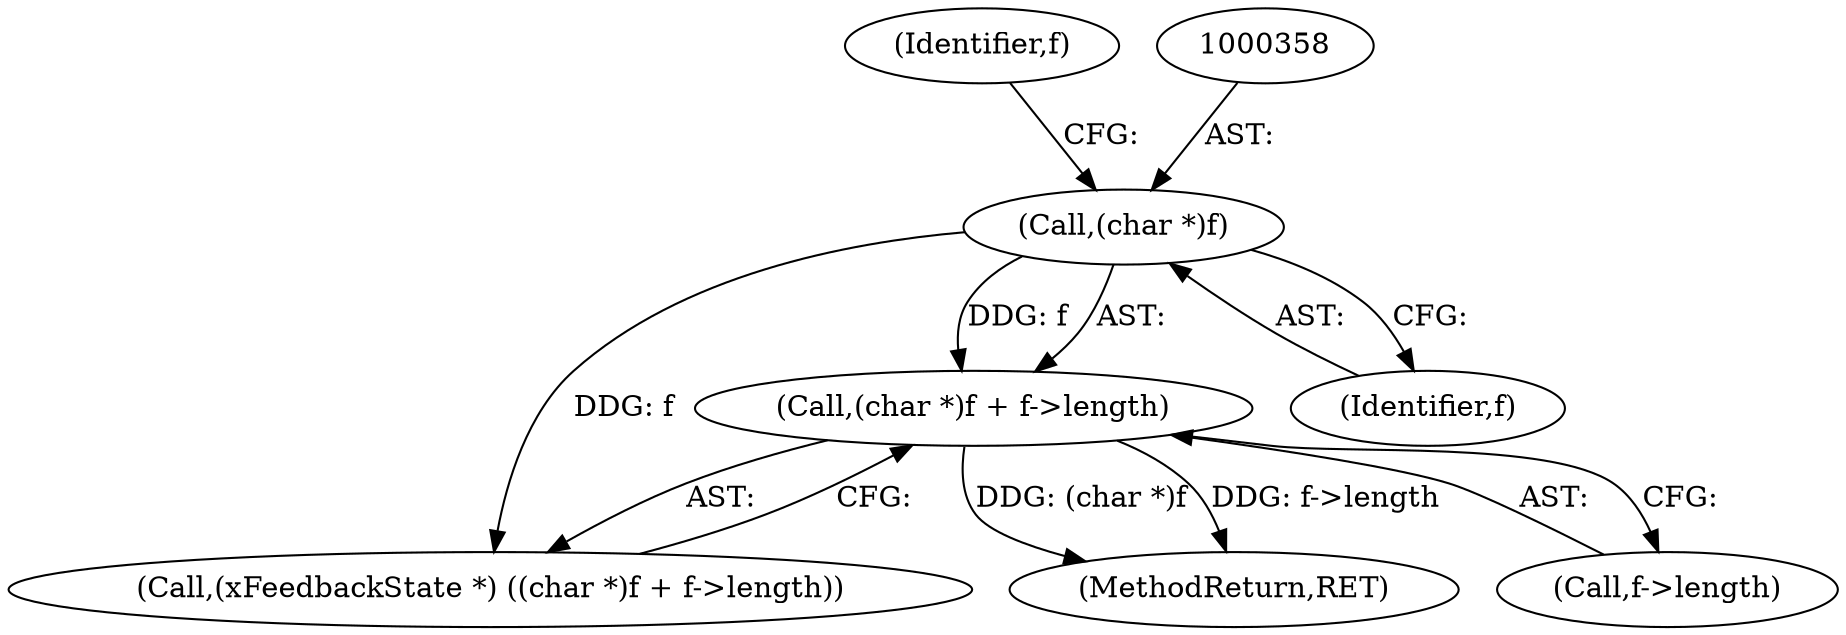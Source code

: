 digraph "0_libXi_19a9cd607de73947fcfb104682f203ffe4e1f4e5_1@pointer" {
"1000356" [label="(Call,(char *)f + f->length)"];
"1000357" [label="(Call,(char *)f)"];
"1000361" [label="(Identifier,f)"];
"1000356" [label="(Call,(char *)f + f->length)"];
"1000357" [label="(Call,(char *)f)"];
"1000354" [label="(Call,(xFeedbackState *) ((char *)f + f->length))"];
"1000359" [label="(Identifier,f)"];
"1000775" [label="(MethodReturn,RET)"];
"1000360" [label="(Call,f->length)"];
"1000356" -> "1000354"  [label="AST: "];
"1000356" -> "1000360"  [label="CFG: "];
"1000357" -> "1000356"  [label="AST: "];
"1000360" -> "1000356"  [label="AST: "];
"1000354" -> "1000356"  [label="CFG: "];
"1000356" -> "1000775"  [label="DDG: (char *)f"];
"1000356" -> "1000775"  [label="DDG: f->length"];
"1000357" -> "1000356"  [label="DDG: f"];
"1000357" -> "1000359"  [label="CFG: "];
"1000358" -> "1000357"  [label="AST: "];
"1000359" -> "1000357"  [label="AST: "];
"1000361" -> "1000357"  [label="CFG: "];
"1000357" -> "1000354"  [label="DDG: f"];
}
